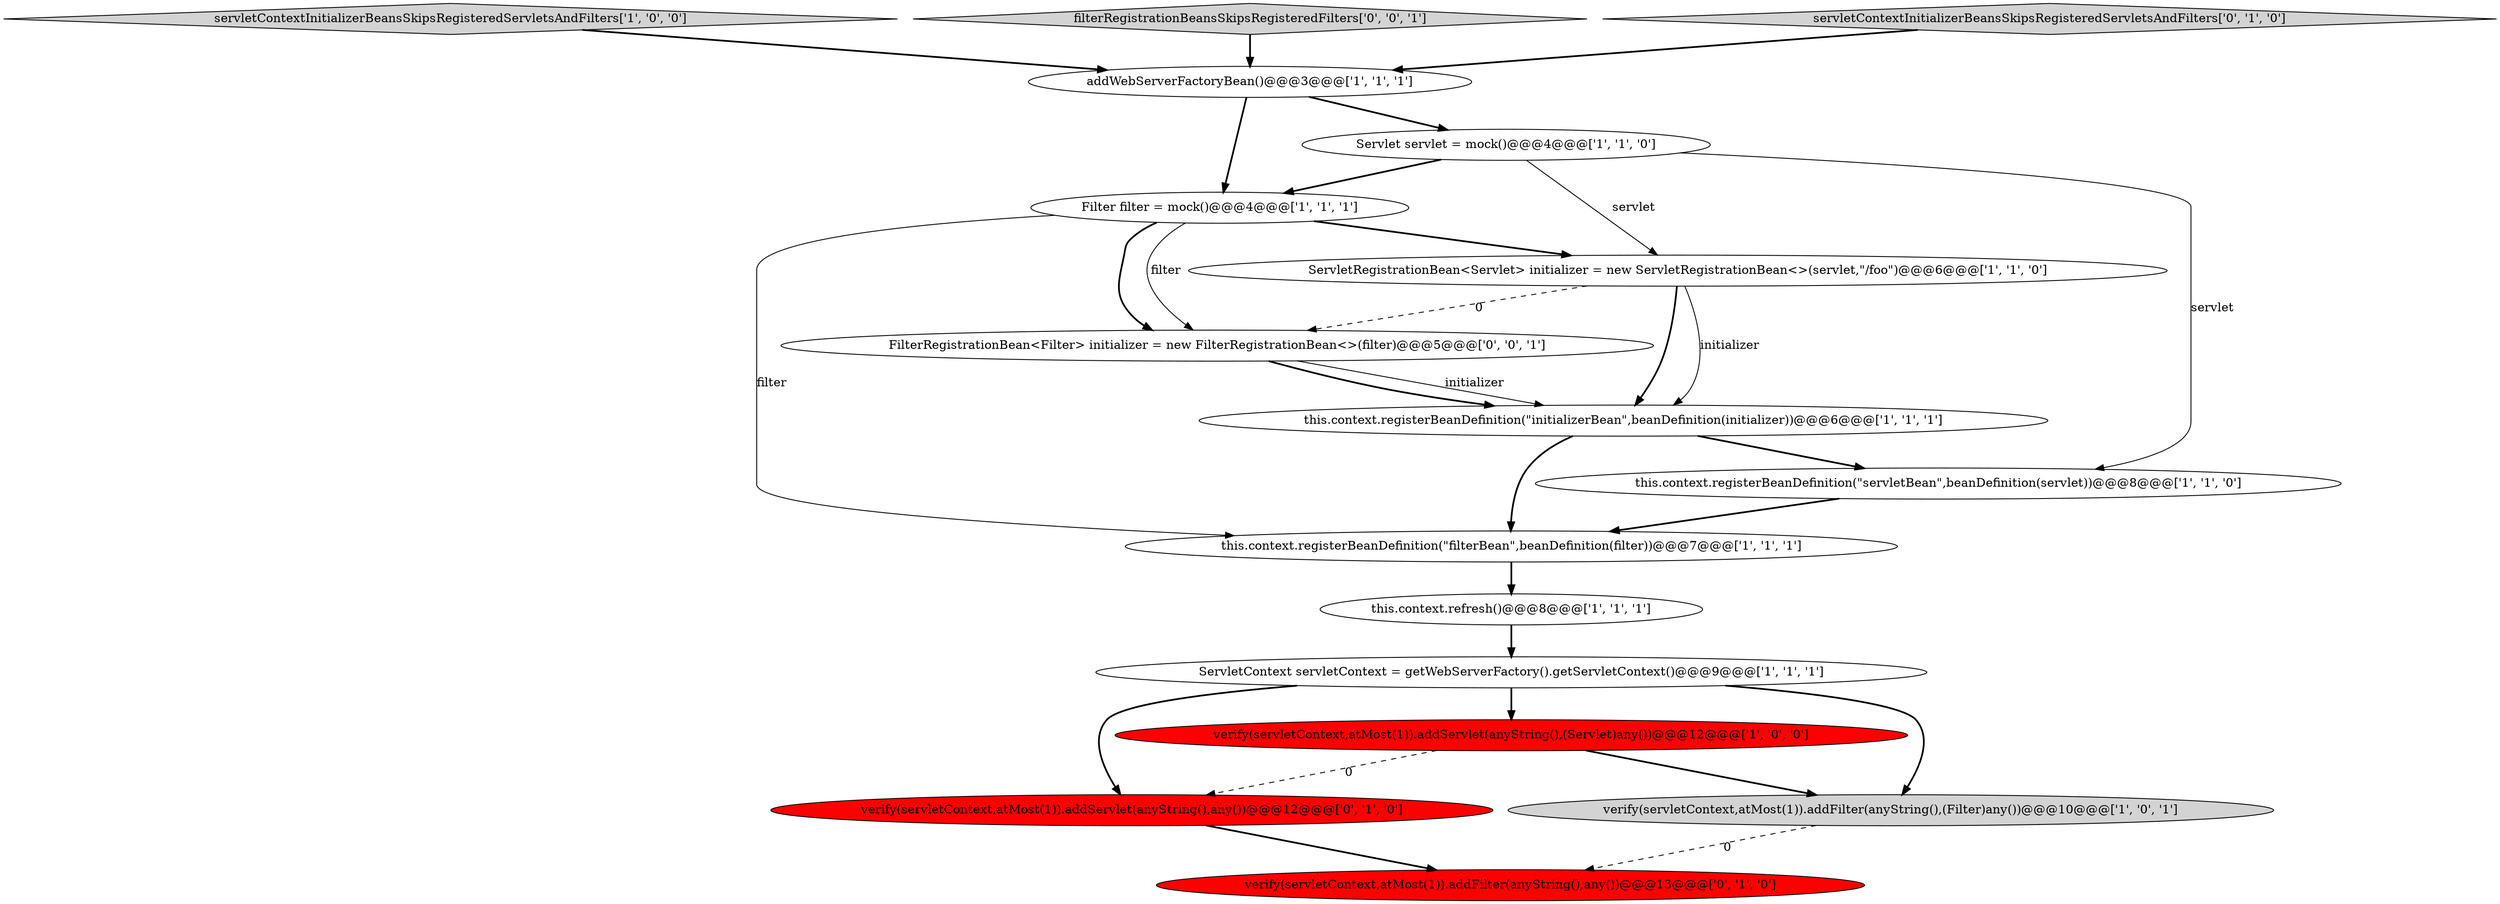 digraph {
14 [style = filled, label = "verify(servletContext,atMost(1)).addFilter(anyString(),any())@@@13@@@['0', '1', '0']", fillcolor = red, shape = ellipse image = "AAA1AAABBB2BBB"];
9 [style = filled, label = "verify(servletContext,atMost(1)).addServlet(anyString(),(Servlet)any())@@@12@@@['1', '0', '0']", fillcolor = red, shape = ellipse image = "AAA1AAABBB1BBB"];
8 [style = filled, label = "Servlet servlet = mock()@@@4@@@['1', '1', '0']", fillcolor = white, shape = ellipse image = "AAA0AAABBB1BBB"];
11 [style = filled, label = "this.context.registerBeanDefinition(\"filterBean\",beanDefinition(filter))@@@7@@@['1', '1', '1']", fillcolor = white, shape = ellipse image = "AAA0AAABBB1BBB"];
7 [style = filled, label = "this.context.refresh()@@@8@@@['1', '1', '1']", fillcolor = white, shape = ellipse image = "AAA0AAABBB1BBB"];
10 [style = filled, label = "servletContextInitializerBeansSkipsRegisteredServletsAndFilters['1', '0', '0']", fillcolor = lightgray, shape = diamond image = "AAA0AAABBB1BBB"];
12 [style = filled, label = "verify(servletContext,atMost(1)).addServlet(anyString(),any())@@@12@@@['0', '1', '0']", fillcolor = red, shape = ellipse image = "AAA1AAABBB2BBB"];
2 [style = filled, label = "verify(servletContext,atMost(1)).addFilter(anyString(),(Filter)any())@@@10@@@['1', '0', '1']", fillcolor = lightgray, shape = ellipse image = "AAA0AAABBB1BBB"];
0 [style = filled, label = "this.context.registerBeanDefinition(\"initializerBean\",beanDefinition(initializer))@@@6@@@['1', '1', '1']", fillcolor = white, shape = ellipse image = "AAA0AAABBB1BBB"];
6 [style = filled, label = "ServletContext servletContext = getWebServerFactory().getServletContext()@@@9@@@['1', '1', '1']", fillcolor = white, shape = ellipse image = "AAA0AAABBB1BBB"];
3 [style = filled, label = "addWebServerFactoryBean()@@@3@@@['1', '1', '1']", fillcolor = white, shape = ellipse image = "AAA0AAABBB1BBB"];
16 [style = filled, label = "filterRegistrationBeansSkipsRegisteredFilters['0', '0', '1']", fillcolor = lightgray, shape = diamond image = "AAA0AAABBB3BBB"];
15 [style = filled, label = "FilterRegistrationBean<Filter> initializer = new FilterRegistrationBean<>(filter)@@@5@@@['0', '0', '1']", fillcolor = white, shape = ellipse image = "AAA0AAABBB3BBB"];
4 [style = filled, label = "ServletRegistrationBean<Servlet> initializer = new ServletRegistrationBean<>(servlet,\"/foo\")@@@6@@@['1', '1', '0']", fillcolor = white, shape = ellipse image = "AAA0AAABBB1BBB"];
5 [style = filled, label = "Filter filter = mock()@@@4@@@['1', '1', '1']", fillcolor = white, shape = ellipse image = "AAA0AAABBB1BBB"];
13 [style = filled, label = "servletContextInitializerBeansSkipsRegisteredServletsAndFilters['0', '1', '0']", fillcolor = lightgray, shape = diamond image = "AAA0AAABBB2BBB"];
1 [style = filled, label = "this.context.registerBeanDefinition(\"servletBean\",beanDefinition(servlet))@@@8@@@['1', '1', '0']", fillcolor = white, shape = ellipse image = "AAA0AAABBB1BBB"];
4->0 [style = solid, label="initializer"];
16->3 [style = bold, label=""];
8->4 [style = solid, label="servlet"];
9->2 [style = bold, label=""];
5->15 [style = bold, label=""];
10->3 [style = bold, label=""];
0->11 [style = bold, label=""];
8->1 [style = solid, label="servlet"];
1->11 [style = bold, label=""];
4->0 [style = bold, label=""];
6->2 [style = bold, label=""];
3->5 [style = bold, label=""];
2->14 [style = dashed, label="0"];
8->5 [style = bold, label=""];
13->3 [style = bold, label=""];
0->1 [style = bold, label=""];
3->8 [style = bold, label=""];
15->0 [style = bold, label=""];
4->15 [style = dashed, label="0"];
5->4 [style = bold, label=""];
7->6 [style = bold, label=""];
12->14 [style = bold, label=""];
5->15 [style = solid, label="filter"];
9->12 [style = dashed, label="0"];
15->0 [style = solid, label="initializer"];
5->11 [style = solid, label="filter"];
6->9 [style = bold, label=""];
11->7 [style = bold, label=""];
6->12 [style = bold, label=""];
}
